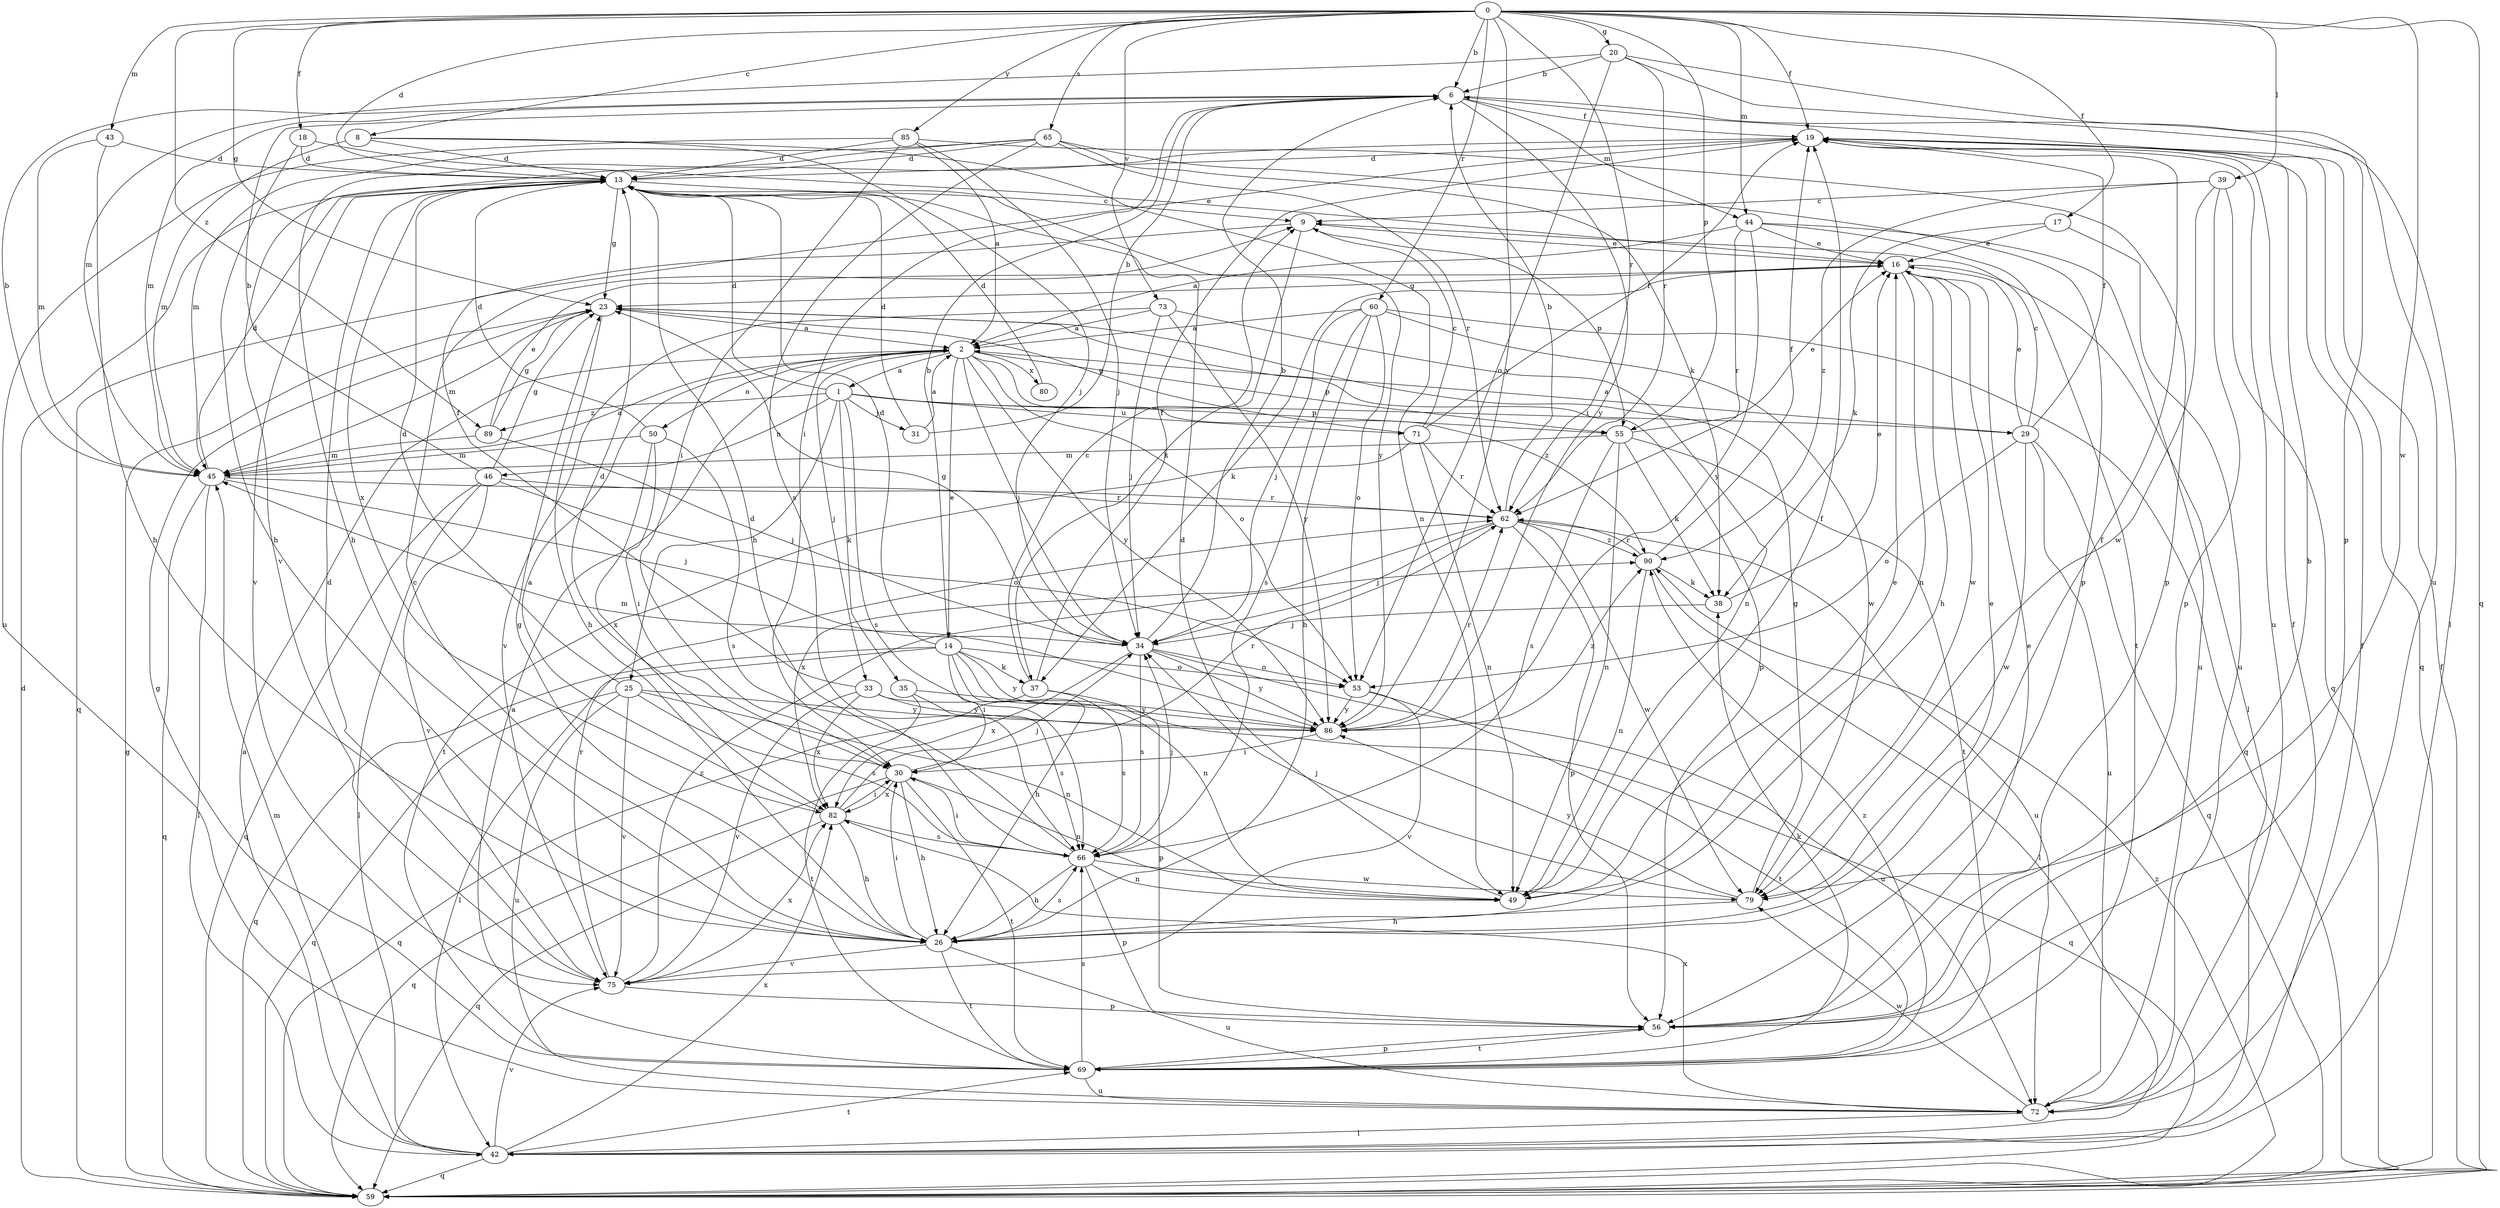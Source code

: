 strict digraph  {
0;
1;
2;
6;
8;
9;
13;
14;
16;
17;
18;
19;
20;
23;
25;
26;
29;
30;
31;
33;
34;
35;
37;
38;
39;
42;
43;
44;
45;
46;
49;
50;
53;
55;
56;
59;
60;
62;
65;
66;
69;
71;
72;
73;
75;
79;
80;
82;
85;
86;
89;
90;
0 -> 6  [label=b];
0 -> 8  [label=c];
0 -> 13  [label=d];
0 -> 17  [label=f];
0 -> 18  [label=f];
0 -> 19  [label=f];
0 -> 20  [label=g];
0 -> 23  [label=g];
0 -> 39  [label=l];
0 -> 43  [label=m];
0 -> 44  [label=m];
0 -> 55  [label=p];
0 -> 59  [label=q];
0 -> 60  [label=r];
0 -> 62  [label=r];
0 -> 65  [label=s];
0 -> 73  [label=v];
0 -> 79  [label=w];
0 -> 85  [label=y];
0 -> 86  [label=y];
0 -> 89  [label=z];
1 -> 13  [label=d];
1 -> 25  [label=h];
1 -> 29  [label=i];
1 -> 31  [label=j];
1 -> 35  [label=k];
1 -> 46  [label=n];
1 -> 55  [label=p];
1 -> 66  [label=s];
1 -> 71  [label=u];
1 -> 89  [label=z];
2 -> 1  [label=a];
2 -> 14  [label=e];
2 -> 33  [label=j];
2 -> 34  [label=j];
2 -> 50  [label=o];
2 -> 53  [label=o];
2 -> 55  [label=p];
2 -> 80  [label=x];
2 -> 86  [label=y];
2 -> 90  [label=z];
6 -> 19  [label=f];
6 -> 30  [label=i];
6 -> 42  [label=l];
6 -> 44  [label=m];
6 -> 45  [label=m];
6 -> 86  [label=y];
8 -> 13  [label=d];
8 -> 34  [label=j];
8 -> 45  [label=m];
8 -> 49  [label=n];
9 -> 16  [label=e];
9 -> 37  [label=k];
9 -> 55  [label=p];
9 -> 59  [label=q];
13 -> 9  [label=c];
13 -> 23  [label=g];
13 -> 75  [label=v];
13 -> 82  [label=x];
13 -> 86  [label=y];
14 -> 6  [label=b];
14 -> 13  [label=d];
14 -> 26  [label=h];
14 -> 30  [label=i];
14 -> 37  [label=k];
14 -> 42  [label=l];
14 -> 49  [label=n];
14 -> 53  [label=o];
14 -> 59  [label=q];
14 -> 86  [label=y];
16 -> 23  [label=g];
16 -> 26  [label=h];
16 -> 37  [label=k];
16 -> 42  [label=l];
16 -> 49  [label=n];
16 -> 79  [label=w];
17 -> 16  [label=e];
17 -> 38  [label=k];
17 -> 72  [label=u];
18 -> 13  [label=d];
18 -> 16  [label=e];
18 -> 26  [label=h];
19 -> 13  [label=d];
19 -> 59  [label=q];
19 -> 72  [label=u];
19 -> 75  [label=v];
20 -> 6  [label=b];
20 -> 45  [label=m];
20 -> 53  [label=o];
20 -> 56  [label=p];
20 -> 62  [label=r];
20 -> 72  [label=u];
23 -> 2  [label=a];
23 -> 26  [label=h];
23 -> 45  [label=m];
23 -> 56  [label=p];
25 -> 13  [label=d];
25 -> 49  [label=n];
25 -> 59  [label=q];
25 -> 66  [label=s];
25 -> 72  [label=u];
25 -> 75  [label=v];
25 -> 86  [label=y];
26 -> 9  [label=c];
26 -> 16  [label=e];
26 -> 19  [label=f];
26 -> 23  [label=g];
26 -> 30  [label=i];
26 -> 66  [label=s];
26 -> 69  [label=t];
26 -> 72  [label=u];
26 -> 75  [label=v];
29 -> 2  [label=a];
29 -> 9  [label=c];
29 -> 16  [label=e];
29 -> 19  [label=f];
29 -> 53  [label=o];
29 -> 59  [label=q];
29 -> 72  [label=u];
29 -> 79  [label=w];
30 -> 13  [label=d];
30 -> 26  [label=h];
30 -> 49  [label=n];
30 -> 59  [label=q];
30 -> 62  [label=r];
30 -> 69  [label=t];
30 -> 82  [label=x];
31 -> 2  [label=a];
31 -> 6  [label=b];
31 -> 13  [label=d];
33 -> 19  [label=f];
33 -> 59  [label=q];
33 -> 75  [label=v];
33 -> 82  [label=x];
33 -> 86  [label=y];
34 -> 6  [label=b];
34 -> 23  [label=g];
34 -> 53  [label=o];
34 -> 66  [label=s];
34 -> 72  [label=u];
34 -> 82  [label=x];
34 -> 86  [label=y];
35 -> 66  [label=s];
35 -> 69  [label=t];
35 -> 86  [label=y];
37 -> 9  [label=c];
37 -> 19  [label=f];
37 -> 56  [label=p];
37 -> 59  [label=q];
37 -> 66  [label=s];
38 -> 16  [label=e];
38 -> 34  [label=j];
39 -> 9  [label=c];
39 -> 56  [label=p];
39 -> 59  [label=q];
39 -> 79  [label=w];
39 -> 90  [label=z];
42 -> 2  [label=a];
42 -> 19  [label=f];
42 -> 45  [label=m];
42 -> 59  [label=q];
42 -> 69  [label=t];
42 -> 75  [label=v];
42 -> 82  [label=x];
43 -> 13  [label=d];
43 -> 26  [label=h];
43 -> 45  [label=m];
44 -> 2  [label=a];
44 -> 16  [label=e];
44 -> 62  [label=r];
44 -> 69  [label=t];
44 -> 72  [label=u];
44 -> 86  [label=y];
45 -> 2  [label=a];
45 -> 6  [label=b];
45 -> 13  [label=d];
45 -> 34  [label=j];
45 -> 42  [label=l];
45 -> 59  [label=q];
45 -> 62  [label=r];
46 -> 6  [label=b];
46 -> 23  [label=g];
46 -> 42  [label=l];
46 -> 53  [label=o];
46 -> 59  [label=q];
46 -> 62  [label=r];
46 -> 75  [label=v];
49 -> 13  [label=d];
49 -> 16  [label=e];
49 -> 19  [label=f];
50 -> 13  [label=d];
50 -> 30  [label=i];
50 -> 45  [label=m];
50 -> 66  [label=s];
50 -> 82  [label=x];
53 -> 69  [label=t];
53 -> 75  [label=v];
53 -> 86  [label=y];
55 -> 16  [label=e];
55 -> 38  [label=k];
55 -> 45  [label=m];
55 -> 49  [label=n];
55 -> 66  [label=s];
55 -> 69  [label=t];
56 -> 6  [label=b];
56 -> 16  [label=e];
56 -> 69  [label=t];
59 -> 13  [label=d];
59 -> 19  [label=f];
59 -> 23  [label=g];
59 -> 90  [label=z];
60 -> 2  [label=a];
60 -> 26  [label=h];
60 -> 34  [label=j];
60 -> 53  [label=o];
60 -> 59  [label=q];
60 -> 66  [label=s];
60 -> 79  [label=w];
62 -> 6  [label=b];
62 -> 34  [label=j];
62 -> 56  [label=p];
62 -> 72  [label=u];
62 -> 79  [label=w];
62 -> 82  [label=x];
62 -> 90  [label=z];
65 -> 13  [label=d];
65 -> 26  [label=h];
65 -> 38  [label=k];
65 -> 45  [label=m];
65 -> 56  [label=p];
65 -> 62  [label=r];
65 -> 66  [label=s];
66 -> 13  [label=d];
66 -> 26  [label=h];
66 -> 30  [label=i];
66 -> 34  [label=j];
66 -> 49  [label=n];
66 -> 56  [label=p];
66 -> 79  [label=w];
69 -> 2  [label=a];
69 -> 23  [label=g];
69 -> 38  [label=k];
69 -> 56  [label=p];
69 -> 66  [label=s];
69 -> 72  [label=u];
69 -> 90  [label=z];
71 -> 9  [label=c];
71 -> 19  [label=f];
71 -> 23  [label=g];
71 -> 49  [label=n];
71 -> 62  [label=r];
71 -> 69  [label=t];
72 -> 19  [label=f];
72 -> 42  [label=l];
72 -> 79  [label=w];
72 -> 82  [label=x];
73 -> 2  [label=a];
73 -> 34  [label=j];
73 -> 49  [label=n];
73 -> 75  [label=v];
73 -> 86  [label=y];
75 -> 13  [label=d];
75 -> 56  [label=p];
75 -> 62  [label=r];
75 -> 82  [label=x];
75 -> 90  [label=z];
79 -> 23  [label=g];
79 -> 26  [label=h];
79 -> 34  [label=j];
79 -> 86  [label=y];
80 -> 13  [label=d];
82 -> 2  [label=a];
82 -> 26  [label=h];
82 -> 30  [label=i];
82 -> 34  [label=j];
82 -> 59  [label=q];
82 -> 66  [label=s];
85 -> 2  [label=a];
85 -> 13  [label=d];
85 -> 30  [label=i];
85 -> 34  [label=j];
85 -> 56  [label=p];
85 -> 72  [label=u];
86 -> 30  [label=i];
86 -> 45  [label=m];
86 -> 62  [label=r];
86 -> 90  [label=z];
89 -> 16  [label=e];
89 -> 23  [label=g];
89 -> 34  [label=j];
89 -> 45  [label=m];
90 -> 19  [label=f];
90 -> 38  [label=k];
90 -> 42  [label=l];
90 -> 49  [label=n];
90 -> 62  [label=r];
}
